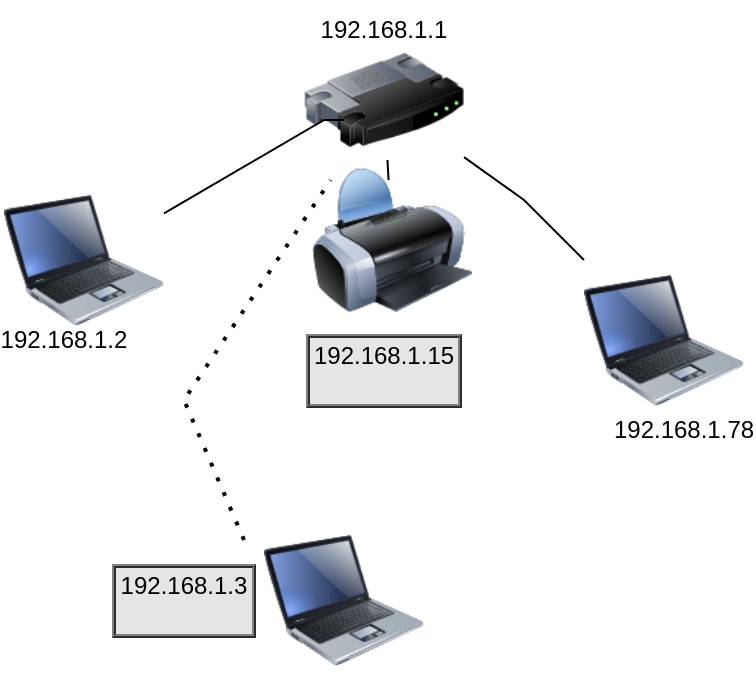<mxfile version="16.5.6" type="github">
  <diagram id="a34FbuOc-kEEnGXhvnCi" name="Page-1">
    <mxGraphModel dx="782" dy="436" grid="1" gridSize="10" guides="1" tooltips="1" connect="1" arrows="1" fold="1" page="1" pageScale="1" pageWidth="827" pageHeight="1169" math="0" shadow="0">
      <root>
        <mxCell id="0" />
        <mxCell id="1" parent="0" />
        <mxCell id="WWs_03fyjUNSG2bYgI83-1" value="" style="image;html=1;image=img/lib/clip_art/networking/Router_128x128.png" vertex="1" parent="1">
          <mxGeometry x="370" y="40" width="80" height="80" as="geometry" />
        </mxCell>
        <mxCell id="WWs_03fyjUNSG2bYgI83-3" value="" style="image;html=1;image=img/lib/clip_art/computers/Printer_128x128.png" vertex="1" parent="1">
          <mxGeometry x="374" y="110" width="80" height="80" as="geometry" />
        </mxCell>
        <mxCell id="WWs_03fyjUNSG2bYgI83-4" value="" style="image;html=1;image=img/lib/clip_art/computers/Laptop_128x128.png" vertex="1" parent="1">
          <mxGeometry x="350" y="290" width="80" height="80" as="geometry" />
        </mxCell>
        <mxCell id="WWs_03fyjUNSG2bYgI83-5" value="" style="image;html=1;image=img/lib/clip_art/computers/Laptop_128x128.png" vertex="1" parent="1">
          <mxGeometry x="220" y="120" width="80" height="80" as="geometry" />
        </mxCell>
        <mxCell id="WWs_03fyjUNSG2bYgI83-6" value="" style="image;html=1;image=img/lib/clip_art/computers/Laptop_128x128.png" vertex="1" parent="1">
          <mxGeometry x="510" y="160" width="80" height="80" as="geometry" />
        </mxCell>
        <mxCell id="WWs_03fyjUNSG2bYgI83-8" value="" style="endArrow=none;html=1;rounded=0;" edge="1" parent="1" source="WWs_03fyjUNSG2bYgI83-5">
          <mxGeometry width="50" height="50" relative="1" as="geometry">
            <mxPoint x="380" y="250" as="sourcePoint" />
            <mxPoint x="390" y="90" as="targetPoint" />
            <Array as="points">
              <mxPoint x="380" y="90" />
            </Array>
          </mxGeometry>
        </mxCell>
        <mxCell id="WWs_03fyjUNSG2bYgI83-9" value="" style="endArrow=none;html=1;rounded=0;" edge="1" parent="1" source="WWs_03fyjUNSG2bYgI83-6" target="WWs_03fyjUNSG2bYgI83-1">
          <mxGeometry width="50" height="50" relative="1" as="geometry">
            <mxPoint x="380" y="250" as="sourcePoint" />
            <mxPoint x="430" y="200" as="targetPoint" />
            <Array as="points">
              <mxPoint x="480" y="130" />
            </Array>
          </mxGeometry>
        </mxCell>
        <mxCell id="WWs_03fyjUNSG2bYgI83-10" value="" style="endArrow=none;html=1;rounded=0;" edge="1" parent="1" source="WWs_03fyjUNSG2bYgI83-3" target="WWs_03fyjUNSG2bYgI83-1">
          <mxGeometry width="50" height="50" relative="1" as="geometry">
            <mxPoint x="380" y="250" as="sourcePoint" />
            <mxPoint x="430" y="200" as="targetPoint" />
          </mxGeometry>
        </mxCell>
        <mxCell id="WWs_03fyjUNSG2bYgI83-12" value="" style="endArrow=none;dashed=1;html=1;dashPattern=1 3;strokeWidth=2;rounded=0;" edge="1" parent="1" target="WWs_03fyjUNSG2bYgI83-1">
          <mxGeometry width="50" height="50" relative="1" as="geometry">
            <mxPoint x="340" y="300" as="sourcePoint" />
            <mxPoint x="430" y="200" as="targetPoint" />
            <Array as="points">
              <mxPoint x="310" y="230" />
            </Array>
          </mxGeometry>
        </mxCell>
        <mxCell id="WWs_03fyjUNSG2bYgI83-14" value="192.168.1.1" style="text;html=1;strokeColor=none;fillColor=none;align=center;verticalAlign=middle;whiteSpace=wrap;rounded=0;" vertex="1" parent="1">
          <mxGeometry x="380" y="30" width="60" height="30" as="geometry" />
        </mxCell>
        <mxCell id="WWs_03fyjUNSG2bYgI83-15" value="192.168.1.2" style="text;html=1;strokeColor=none;fillColor=none;align=center;verticalAlign=middle;whiteSpace=wrap;rounded=0;" vertex="1" parent="1">
          <mxGeometry x="220" y="185" width="60" height="30" as="geometry" />
        </mxCell>
        <mxCell id="WWs_03fyjUNSG2bYgI83-16" value="&lt;span style=&quot;font-family: &amp;#34;arial&amp;#34; , &amp;#34;helvetica&amp;#34; , &amp;#34;geneva&amp;#34; , &amp;#34;swiss&amp;#34; , , sans-serif ; text-align: -webkit-left ; background-color: rgb(255 , 255 , 255)&quot;&gt;192.168.1.78&lt;/span&gt;" style="text;html=1;strokeColor=none;fillColor=none;align=center;verticalAlign=middle;whiteSpace=wrap;rounded=0;" vertex="1" parent="1">
          <mxGeometry x="530" y="230" width="60" height="30" as="geometry" />
        </mxCell>
        <mxCell id="WWs_03fyjUNSG2bYgI83-17" value="&lt;table class=&quot;sortable&quot; border=&quot;1&quot; cellpadding=&quot;2&quot; cellspacing=&quot;0&quot; width=&quot;100%&quot; style=&quot;font-family: &amp;#34;arial&amp;#34; , &amp;#34;helvetica&amp;#34; , &amp;#34;geneva&amp;#34; , &amp;#34;swiss&amp;#34; , , sans-serif ; background-color: rgb(229 , 229 , 229)&quot;&gt;&lt;tbody&gt;&lt;tr&gt;&lt;td nowrap=&quot;&quot; align=&quot;left&quot;&gt;&lt;span&gt;192.168.1.15&lt;br&gt;&lt;br&gt;&lt;/span&gt;&lt;/td&gt;&lt;/tr&gt;&lt;/tbody&gt;&lt;/table&gt;" style="text;html=1;strokeColor=none;fillColor=none;align=center;verticalAlign=middle;whiteSpace=wrap;rounded=0;" vertex="1" parent="1">
          <mxGeometry x="380" y="200" width="60" height="30" as="geometry" />
        </mxCell>
        <mxCell id="WWs_03fyjUNSG2bYgI83-18" value="&lt;table class=&quot;sortable&quot; border=&quot;1&quot; cellpadding=&quot;2&quot; cellspacing=&quot;0&quot; width=&quot;100%&quot; style=&quot;font-family: &amp;#34;arial&amp;#34; , &amp;#34;helvetica&amp;#34; , &amp;#34;geneva&amp;#34; , &amp;#34;swiss&amp;#34; , , sans-serif ; background-color: rgb(229 , 229 , 229)&quot;&gt;&lt;tbody&gt;&lt;tr&gt;&lt;td nowrap=&quot;&quot; align=&quot;left&quot;&gt;&lt;span&gt;192.168.1.3&lt;br&gt;&lt;br&gt;&lt;/span&gt;&lt;/td&gt;&lt;/tr&gt;&lt;/tbody&gt;&lt;/table&gt;" style="text;html=1;strokeColor=none;fillColor=none;align=center;verticalAlign=middle;whiteSpace=wrap;rounded=0;" vertex="1" parent="1">
          <mxGeometry x="280" y="315" width="60" height="30" as="geometry" />
        </mxCell>
      </root>
    </mxGraphModel>
  </diagram>
</mxfile>
